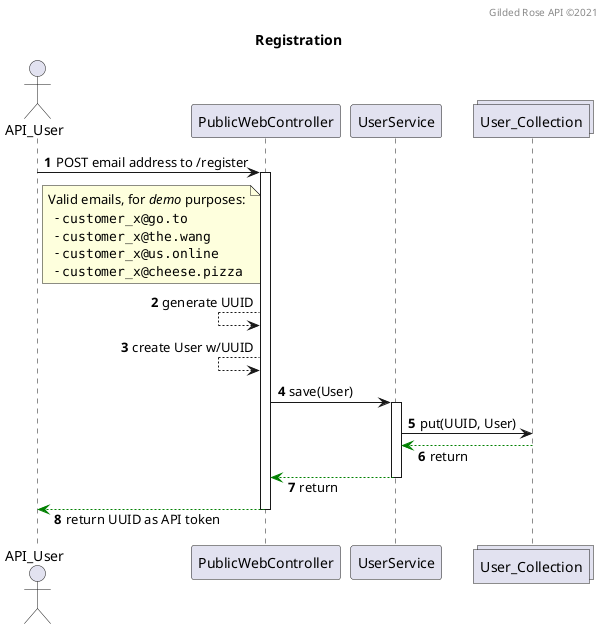 @startuml
skinparam responseMessageBelowArrow true
autonumber

title Registration
header Gilded Rose API ©2021

actor API_User
participant PublicWebController
participant UserService
collections User_Collection

API_User -> PublicWebController : POST email address to /register
note right of API_User
 Valid emails, for //demo// purposes:
   - ""customer_x@go.to""
   - ""customer_x@the.wang""
   - ""customer_x@us.online""
   - ""customer_x@cheese.pizza""
end note
activate PublicWebController
PublicWebController <-- PublicWebController : generate UUID
PublicWebController <-- PublicWebController : create User w/UUID
PublicWebController -> UserService : save(User)
activate UserService
UserService -> User_Collection : put(UUID, User)
UserService <[#green]-- User_Collection : return
PublicWebController <[#green]-- UserService : return
deactivate UserService
API_User <[#green]-- PublicWebController : return UUID as API token
deactivate PublicWebController
@enduml
